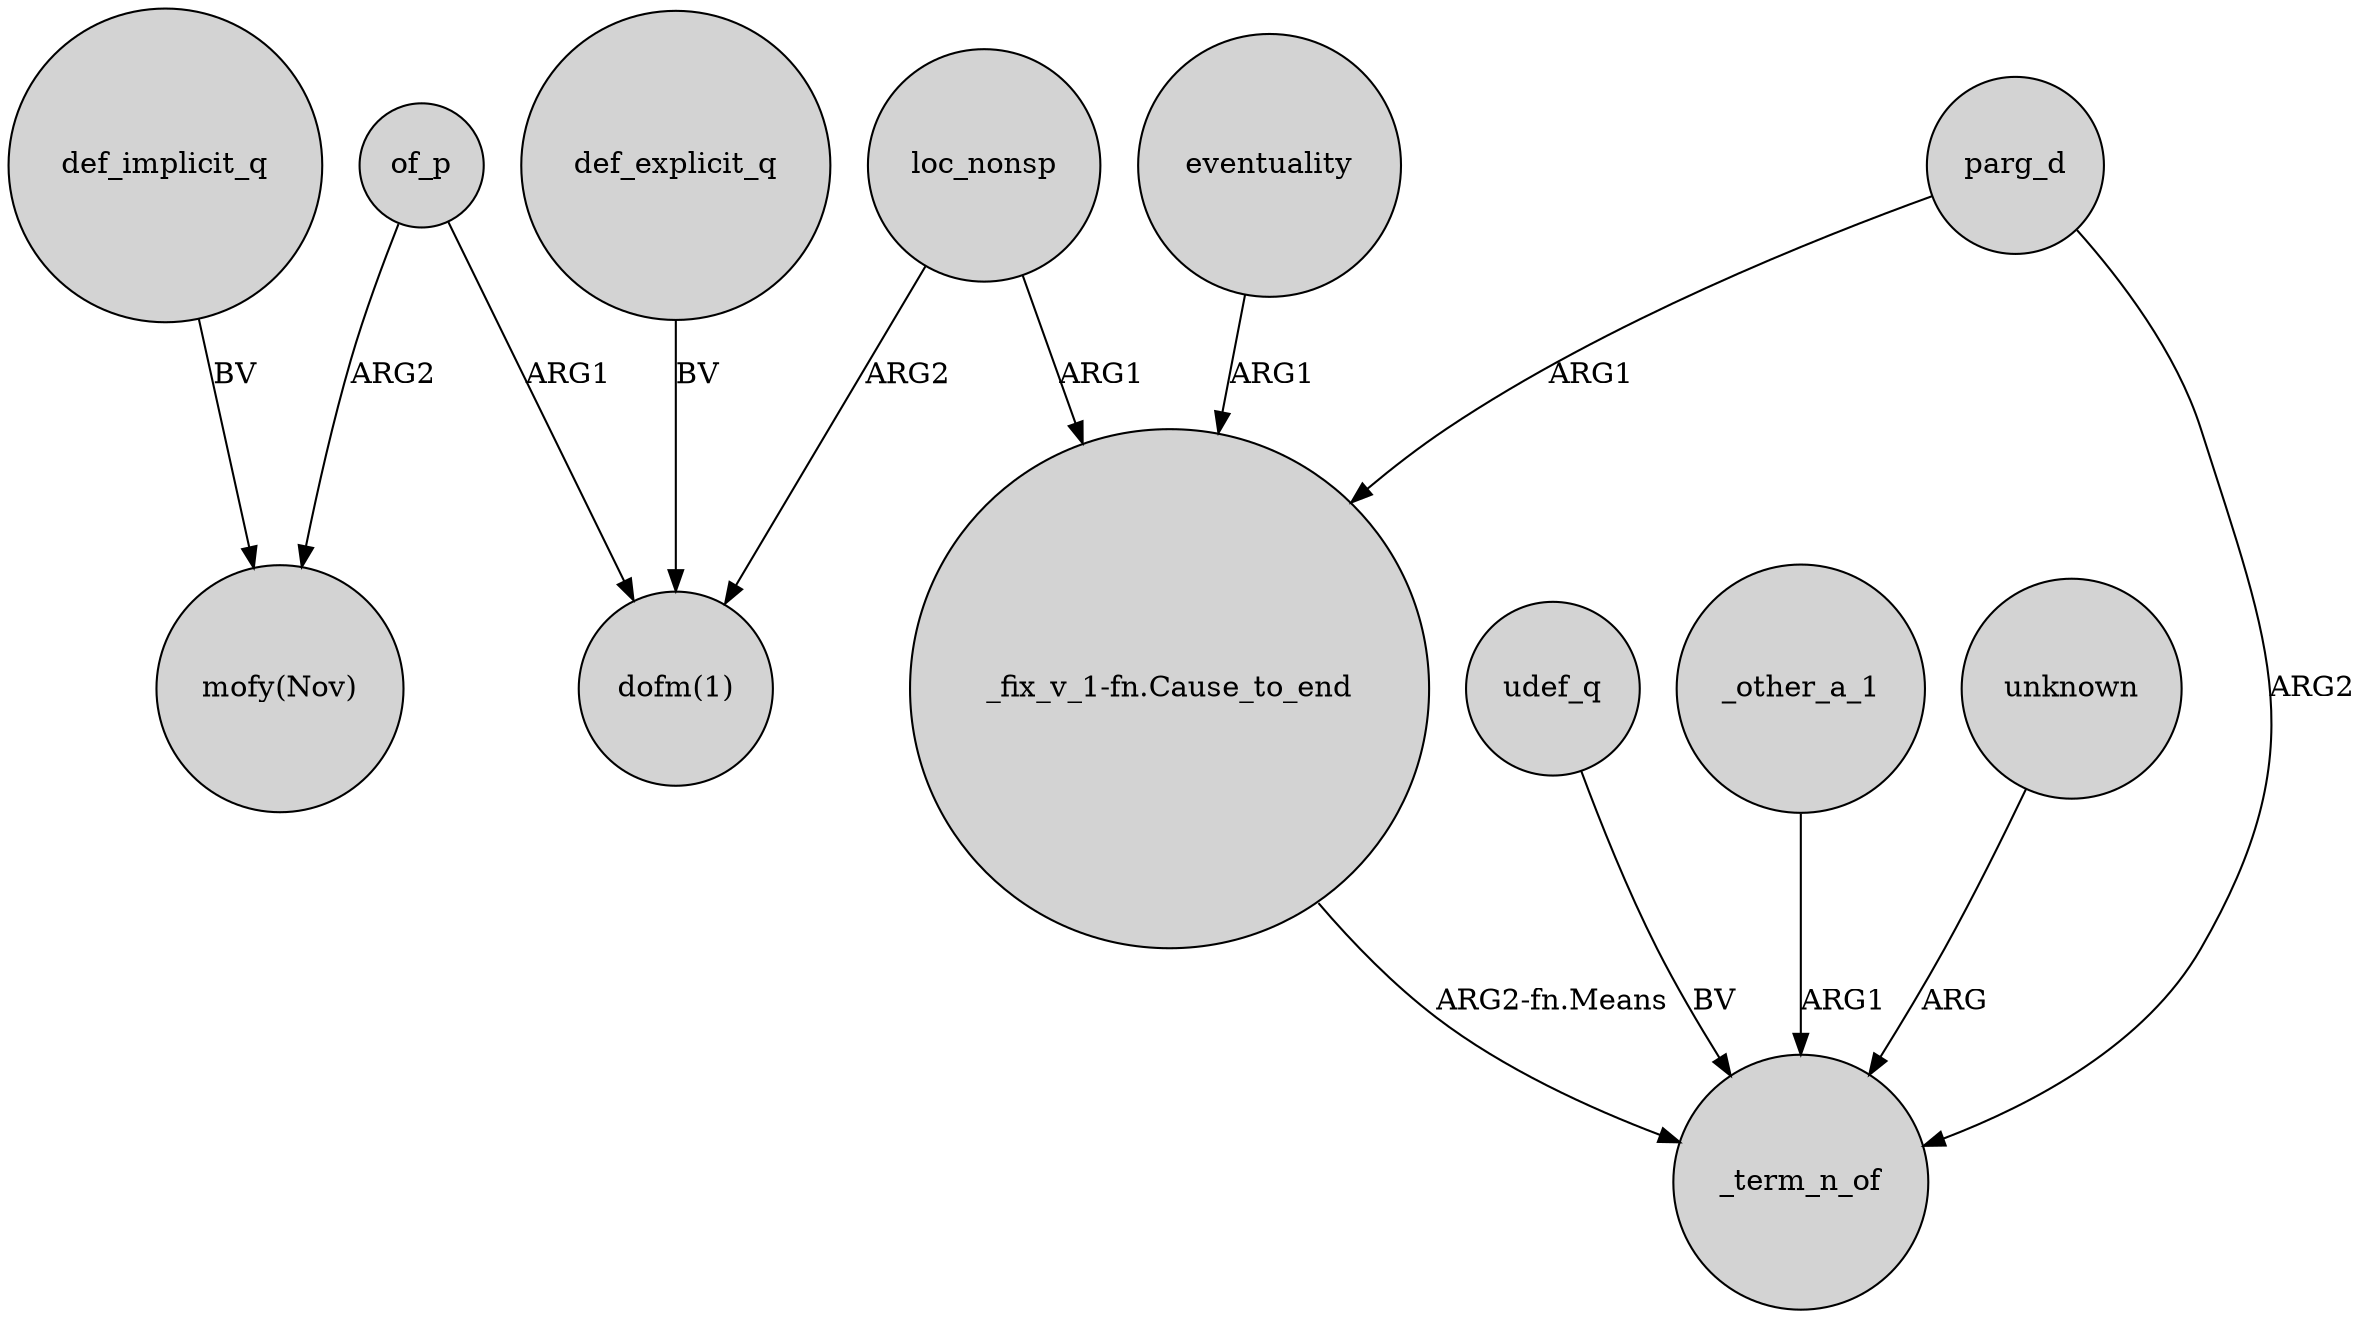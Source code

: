 digraph {
	node [shape=circle style=filled]
	def_explicit_q -> "dofm(1)" [label=BV]
	eventuality -> "_fix_v_1-fn.Cause_to_end" [label=ARG1]
	parg_d -> "_fix_v_1-fn.Cause_to_end" [label=ARG1]
	udef_q -> _term_n_of [label=BV]
	_other_a_1 -> _term_n_of [label=ARG1]
	def_implicit_q -> "mofy(Nov)" [label=BV]
	loc_nonsp -> "dofm(1)" [label=ARG2]
	loc_nonsp -> "_fix_v_1-fn.Cause_to_end" [label=ARG1]
	of_p -> "dofm(1)" [label=ARG1]
	parg_d -> _term_n_of [label=ARG2]
	"_fix_v_1-fn.Cause_to_end" -> _term_n_of [label="ARG2-fn.Means"]
	of_p -> "mofy(Nov)" [label=ARG2]
	unknown -> _term_n_of [label=ARG]
}
